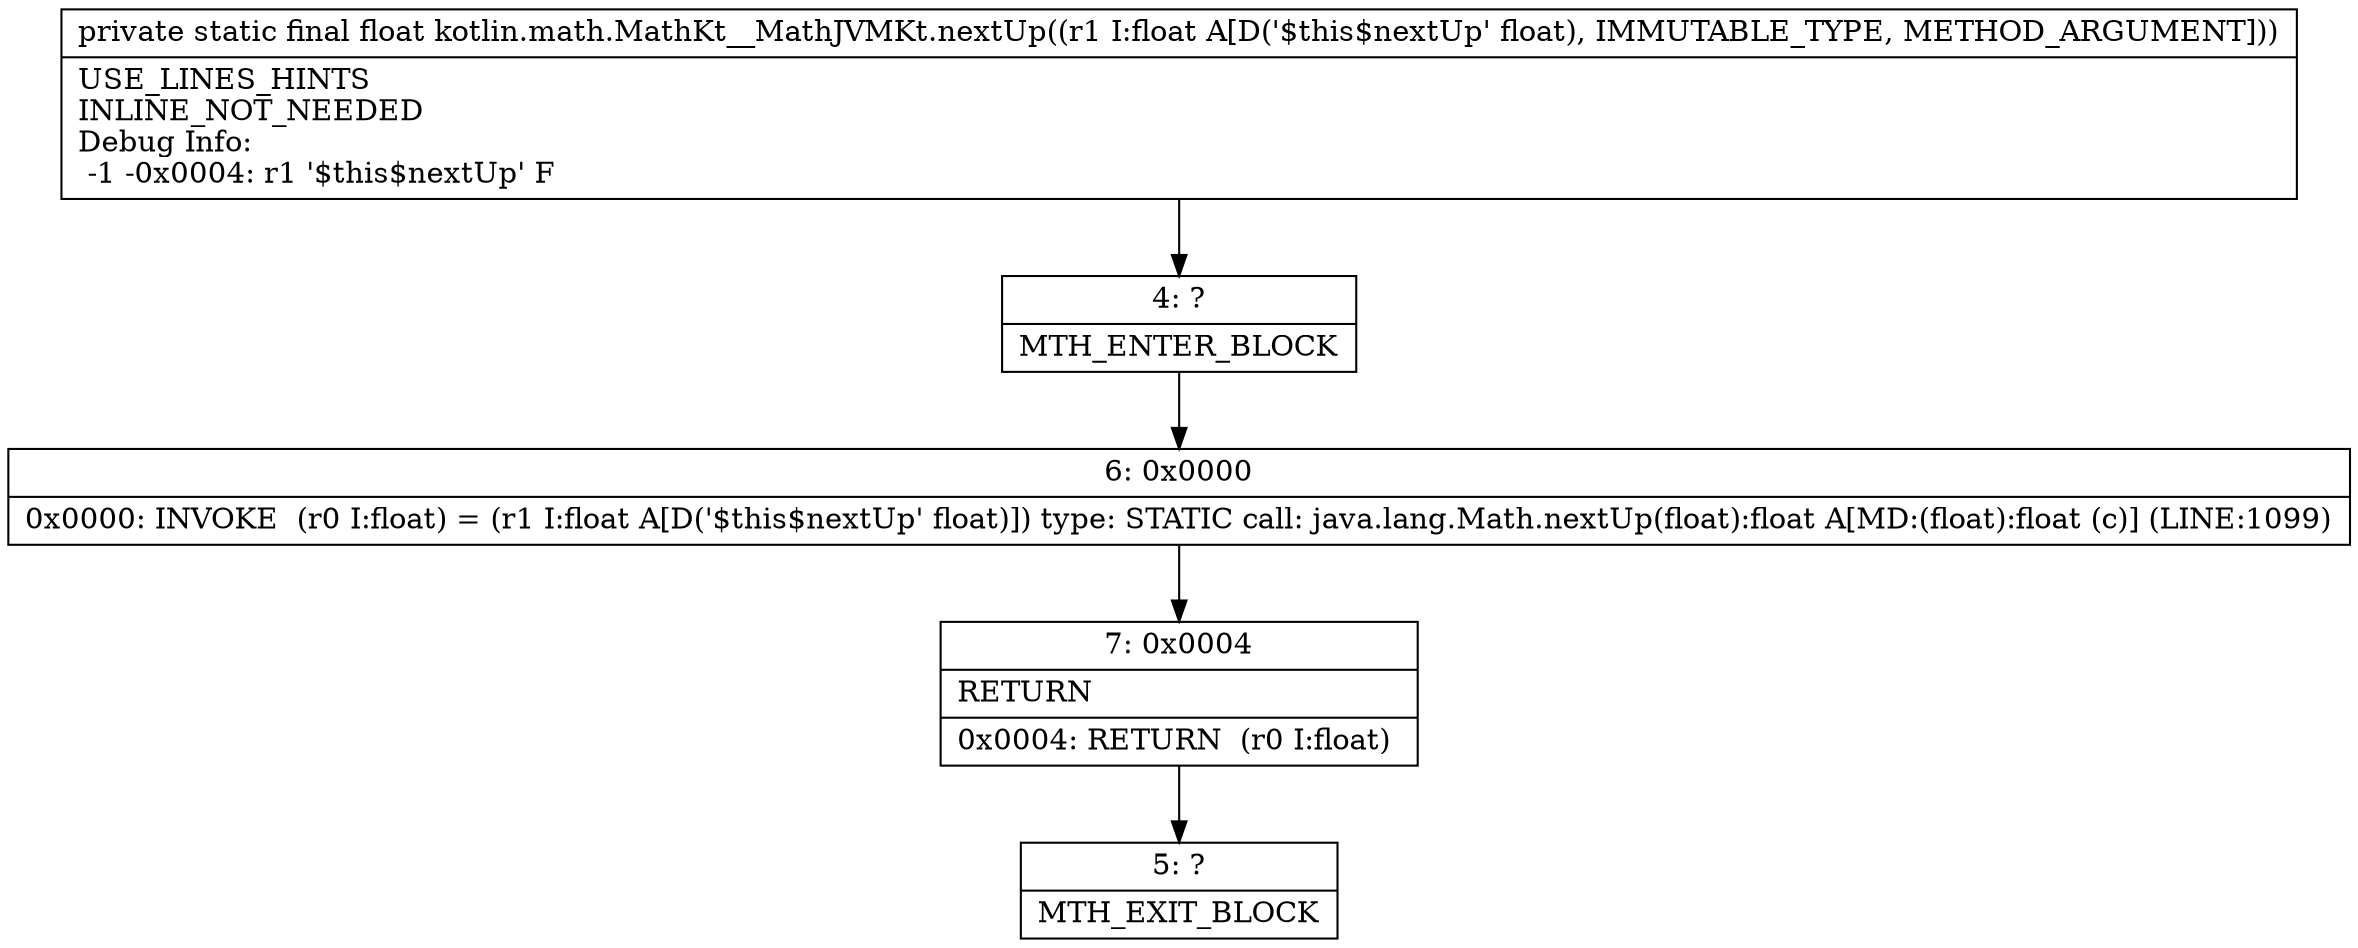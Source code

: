 digraph "CFG forkotlin.math.MathKt__MathJVMKt.nextUp(F)F" {
Node_4 [shape=record,label="{4\:\ ?|MTH_ENTER_BLOCK\l}"];
Node_6 [shape=record,label="{6\:\ 0x0000|0x0000: INVOKE  (r0 I:float) = (r1 I:float A[D('$this$nextUp' float)]) type: STATIC call: java.lang.Math.nextUp(float):float A[MD:(float):float (c)] (LINE:1099)\l}"];
Node_7 [shape=record,label="{7\:\ 0x0004|RETURN\l|0x0004: RETURN  (r0 I:float) \l}"];
Node_5 [shape=record,label="{5\:\ ?|MTH_EXIT_BLOCK\l}"];
MethodNode[shape=record,label="{private static final float kotlin.math.MathKt__MathJVMKt.nextUp((r1 I:float A[D('$this$nextUp' float), IMMUTABLE_TYPE, METHOD_ARGUMENT]))  | USE_LINES_HINTS\lINLINE_NOT_NEEDED\lDebug Info:\l  \-1 \-0x0004: r1 '$this$nextUp' F\l}"];
MethodNode -> Node_4;Node_4 -> Node_6;
Node_6 -> Node_7;
Node_7 -> Node_5;
}

